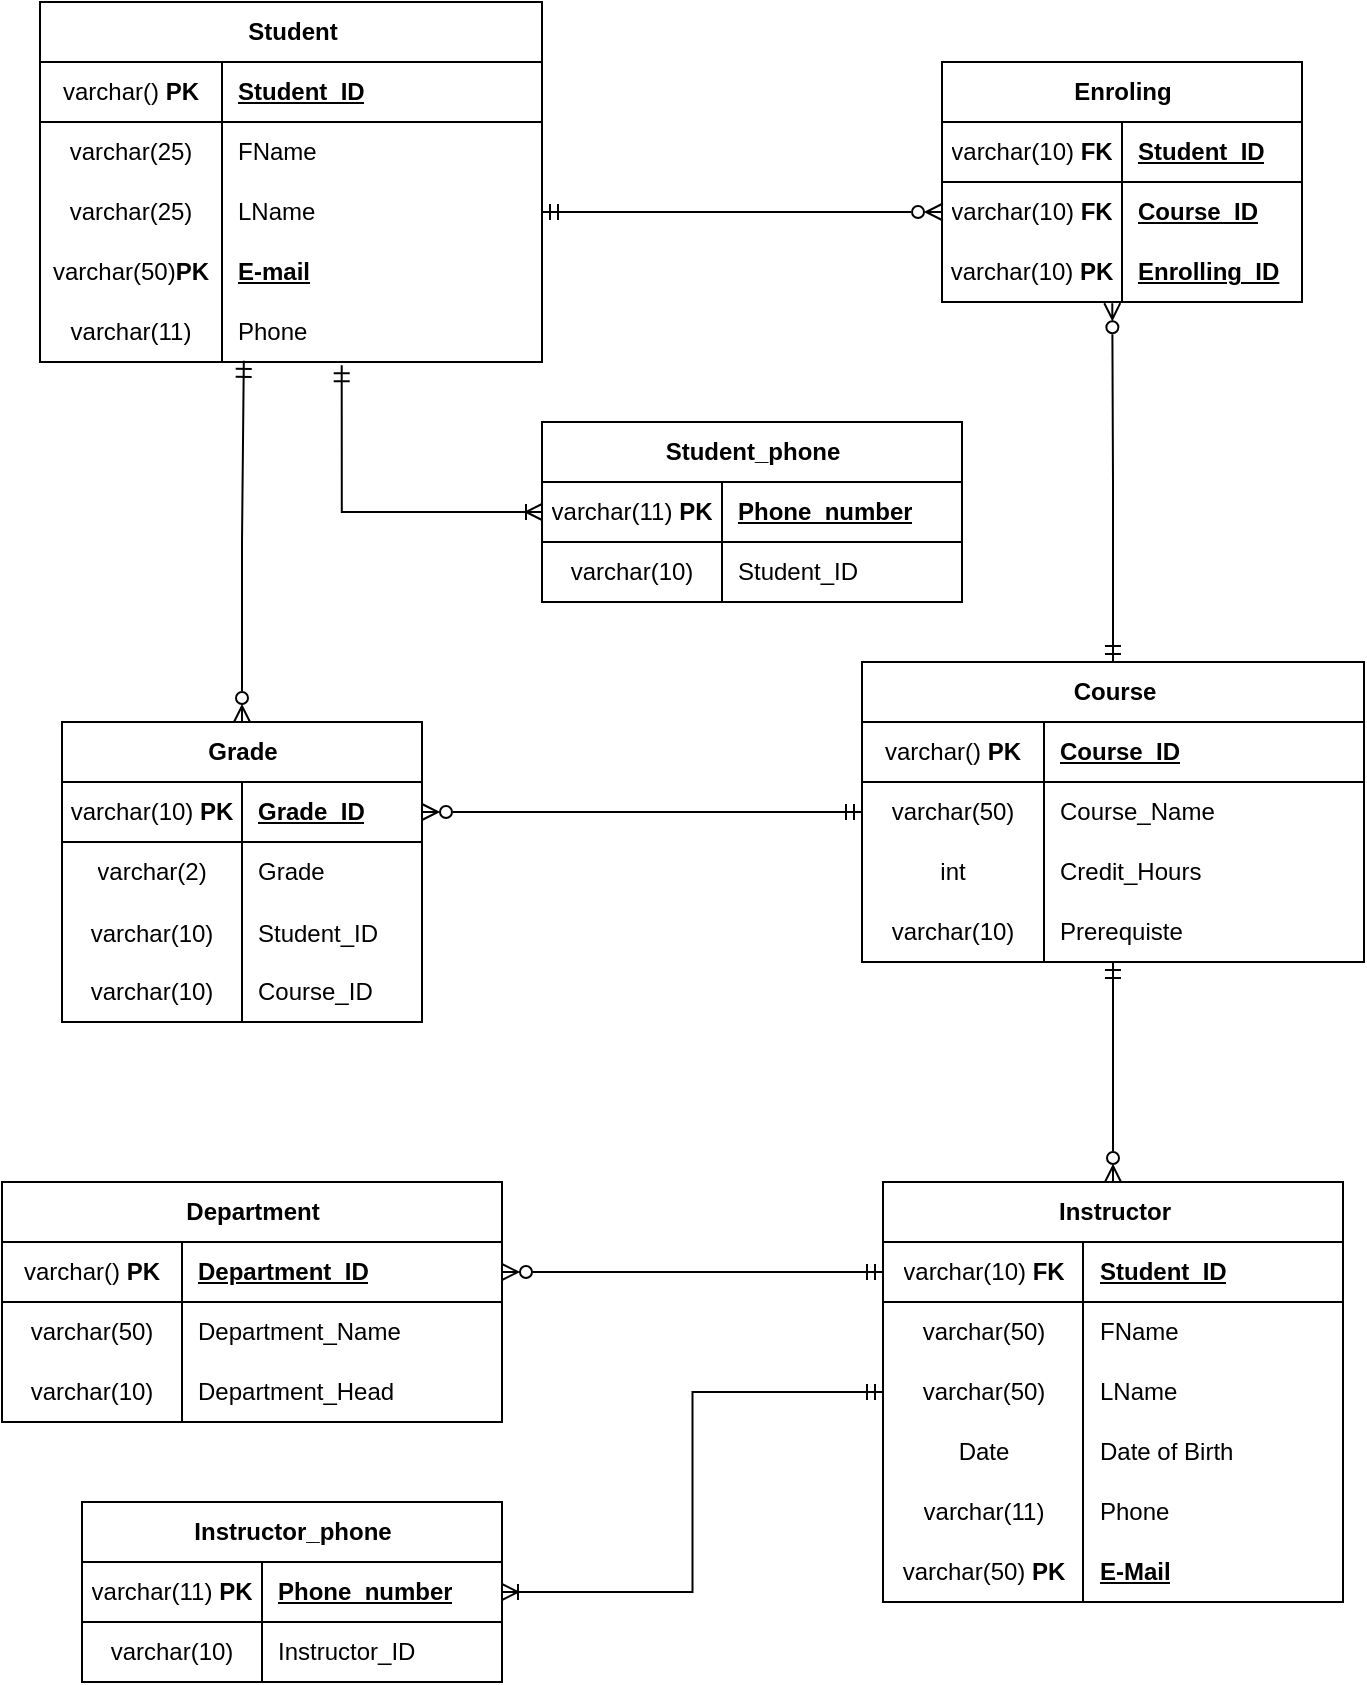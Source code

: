 <mxfile version="22.1.2" type="device">
  <diagram name="Page-1" id="hxo1ncXEdmAYNYc20beg">
    <mxGraphModel dx="717" dy="434" grid="1" gridSize="10" guides="1" tooltips="1" connect="1" arrows="1" fold="1" page="1" pageScale="1" pageWidth="850" pageHeight="1100" math="0" shadow="0">
      <root>
        <mxCell id="0" />
        <mxCell id="1" parent="0" />
        <mxCell id="z4cc5Bvgv0Oel_dFG1WZ-1" value="Student" style="shape=table;startSize=30;container=1;collapsible=1;childLayout=tableLayout;fixedRows=1;rowLines=0;fontStyle=1;align=center;resizeLast=1;html=1;" parent="1" vertex="1">
          <mxGeometry x="39" y="50" width="251" height="180" as="geometry">
            <mxRectangle x="40" y="50" width="90" height="30" as="alternateBounds" />
          </mxGeometry>
        </mxCell>
        <mxCell id="z4cc5Bvgv0Oel_dFG1WZ-2" value="" style="shape=tableRow;horizontal=0;startSize=0;swimlaneHead=0;swimlaneBody=0;fillColor=none;collapsible=0;dropTarget=0;points=[[0,0.5],[1,0.5]];portConstraint=eastwest;top=0;left=0;right=0;bottom=1;" parent="z4cc5Bvgv0Oel_dFG1WZ-1" vertex="1">
          <mxGeometry y="30" width="251" height="30" as="geometry" />
        </mxCell>
        <mxCell id="z4cc5Bvgv0Oel_dFG1WZ-3" value="&lt;span style=&quot;font-weight: normal;&quot;&gt;varchar() &lt;/span&gt;PK" style="shape=partialRectangle;connectable=0;fillColor=none;top=0;left=0;bottom=0;right=0;fontStyle=1;overflow=hidden;whiteSpace=wrap;html=1;" parent="z4cc5Bvgv0Oel_dFG1WZ-2" vertex="1">
          <mxGeometry width="91" height="30" as="geometry">
            <mxRectangle width="91" height="30" as="alternateBounds" />
          </mxGeometry>
        </mxCell>
        <mxCell id="z4cc5Bvgv0Oel_dFG1WZ-4" value="Student_ID" style="shape=partialRectangle;connectable=0;fillColor=none;top=0;left=0;bottom=0;right=0;align=left;spacingLeft=6;fontStyle=5;overflow=hidden;whiteSpace=wrap;html=1;" parent="z4cc5Bvgv0Oel_dFG1WZ-2" vertex="1">
          <mxGeometry x="91" width="160" height="30" as="geometry">
            <mxRectangle width="160" height="30" as="alternateBounds" />
          </mxGeometry>
        </mxCell>
        <mxCell id="z4cc5Bvgv0Oel_dFG1WZ-5" value="" style="shape=tableRow;horizontal=0;startSize=0;swimlaneHead=0;swimlaneBody=0;fillColor=none;collapsible=0;dropTarget=0;points=[[0,0.5],[1,0.5]];portConstraint=eastwest;top=0;left=0;right=0;bottom=0;" parent="z4cc5Bvgv0Oel_dFG1WZ-1" vertex="1">
          <mxGeometry y="60" width="251" height="30" as="geometry" />
        </mxCell>
        <mxCell id="z4cc5Bvgv0Oel_dFG1WZ-6" value="varchar(25)" style="shape=partialRectangle;connectable=0;fillColor=none;top=0;left=0;bottom=0;right=0;editable=1;overflow=hidden;whiteSpace=wrap;html=1;" parent="z4cc5Bvgv0Oel_dFG1WZ-5" vertex="1">
          <mxGeometry width="91" height="30" as="geometry">
            <mxRectangle width="91" height="30" as="alternateBounds" />
          </mxGeometry>
        </mxCell>
        <mxCell id="z4cc5Bvgv0Oel_dFG1WZ-7" value="FName" style="shape=partialRectangle;connectable=0;fillColor=none;top=0;left=0;bottom=0;right=0;align=left;spacingLeft=6;overflow=hidden;whiteSpace=wrap;html=1;" parent="z4cc5Bvgv0Oel_dFG1WZ-5" vertex="1">
          <mxGeometry x="91" width="160" height="30" as="geometry">
            <mxRectangle width="160" height="30" as="alternateBounds" />
          </mxGeometry>
        </mxCell>
        <mxCell id="z4cc5Bvgv0Oel_dFG1WZ-8" value="" style="shape=tableRow;horizontal=0;startSize=0;swimlaneHead=0;swimlaneBody=0;fillColor=none;collapsible=0;dropTarget=0;points=[[0,0.5],[1,0.5]];portConstraint=eastwest;top=0;left=0;right=0;bottom=0;" parent="z4cc5Bvgv0Oel_dFG1WZ-1" vertex="1">
          <mxGeometry y="90" width="251" height="30" as="geometry" />
        </mxCell>
        <mxCell id="z4cc5Bvgv0Oel_dFG1WZ-9" value="varchar(25)" style="shape=partialRectangle;connectable=0;fillColor=none;top=0;left=0;bottom=0;right=0;editable=1;overflow=hidden;whiteSpace=wrap;html=1;" parent="z4cc5Bvgv0Oel_dFG1WZ-8" vertex="1">
          <mxGeometry width="91" height="30" as="geometry">
            <mxRectangle width="91" height="30" as="alternateBounds" />
          </mxGeometry>
        </mxCell>
        <mxCell id="z4cc5Bvgv0Oel_dFG1WZ-10" value="LName" style="shape=partialRectangle;connectable=0;fillColor=none;top=0;left=0;bottom=0;right=0;align=left;spacingLeft=6;overflow=hidden;whiteSpace=wrap;html=1;" parent="z4cc5Bvgv0Oel_dFG1WZ-8" vertex="1">
          <mxGeometry x="91" width="160" height="30" as="geometry">
            <mxRectangle width="160" height="30" as="alternateBounds" />
          </mxGeometry>
        </mxCell>
        <mxCell id="z4cc5Bvgv0Oel_dFG1WZ-11" value="" style="shape=tableRow;horizontal=0;startSize=0;swimlaneHead=0;swimlaneBody=0;fillColor=none;collapsible=0;dropTarget=0;points=[[0,0.5],[1,0.5]];portConstraint=eastwest;top=0;left=0;right=0;bottom=0;" parent="z4cc5Bvgv0Oel_dFG1WZ-1" vertex="1">
          <mxGeometry y="120" width="251" height="30" as="geometry" />
        </mxCell>
        <mxCell id="z4cc5Bvgv0Oel_dFG1WZ-12" value="varchar(50)&lt;b&gt;PK&lt;/b&gt;" style="shape=partialRectangle;connectable=0;fillColor=none;top=0;left=0;bottom=0;right=0;editable=1;overflow=hidden;whiteSpace=wrap;html=1;" parent="z4cc5Bvgv0Oel_dFG1WZ-11" vertex="1">
          <mxGeometry width="91" height="30" as="geometry">
            <mxRectangle width="91" height="30" as="alternateBounds" />
          </mxGeometry>
        </mxCell>
        <mxCell id="z4cc5Bvgv0Oel_dFG1WZ-13" value="&lt;u&gt;&lt;b&gt;E-mail&lt;/b&gt;&lt;/u&gt;" style="shape=partialRectangle;connectable=0;fillColor=none;top=0;left=0;bottom=0;right=0;align=left;spacingLeft=6;overflow=hidden;whiteSpace=wrap;html=1;" parent="z4cc5Bvgv0Oel_dFG1WZ-11" vertex="1">
          <mxGeometry x="91" width="160" height="30" as="geometry">
            <mxRectangle width="160" height="30" as="alternateBounds" />
          </mxGeometry>
        </mxCell>
        <mxCell id="z4cc5Bvgv0Oel_dFG1WZ-14" value="" style="shape=tableRow;horizontal=0;startSize=0;swimlaneHead=0;swimlaneBody=0;fillColor=none;collapsible=0;dropTarget=0;points=[[0,0.5],[1,0.5]];portConstraint=eastwest;top=0;left=0;right=0;bottom=0;" parent="z4cc5Bvgv0Oel_dFG1WZ-1" vertex="1">
          <mxGeometry y="150" width="251" height="30" as="geometry" />
        </mxCell>
        <mxCell id="z4cc5Bvgv0Oel_dFG1WZ-15" value="varchar(11)" style="shape=partialRectangle;connectable=0;fillColor=none;top=0;left=0;bottom=0;right=0;editable=1;overflow=hidden;whiteSpace=wrap;html=1;" parent="z4cc5Bvgv0Oel_dFG1WZ-14" vertex="1">
          <mxGeometry width="91" height="30" as="geometry">
            <mxRectangle width="91" height="30" as="alternateBounds" />
          </mxGeometry>
        </mxCell>
        <mxCell id="z4cc5Bvgv0Oel_dFG1WZ-16" value="Phone" style="shape=partialRectangle;connectable=0;fillColor=none;top=0;left=0;bottom=0;right=0;align=left;spacingLeft=6;overflow=hidden;whiteSpace=wrap;html=1;" parent="z4cc5Bvgv0Oel_dFG1WZ-14" vertex="1">
          <mxGeometry x="91" width="160" height="30" as="geometry">
            <mxRectangle width="160" height="30" as="alternateBounds" />
          </mxGeometry>
        </mxCell>
        <mxCell id="z4cc5Bvgv0Oel_dFG1WZ-49" value="Enroling" style="shape=table;startSize=30;container=1;collapsible=1;childLayout=tableLayout;fixedRows=1;rowLines=0;fontStyle=1;align=center;resizeLast=1;html=1;" parent="1" vertex="1">
          <mxGeometry x="490" y="80" width="180" height="120" as="geometry">
            <mxRectangle x="40" y="50" width="90" height="30" as="alternateBounds" />
          </mxGeometry>
        </mxCell>
        <mxCell id="z4cc5Bvgv0Oel_dFG1WZ-50" value="" style="shape=tableRow;horizontal=0;startSize=0;swimlaneHead=0;swimlaneBody=0;fillColor=none;collapsible=0;dropTarget=0;points=[[0,0.5],[1,0.5]];portConstraint=eastwest;top=0;left=0;right=0;bottom=1;" parent="z4cc5Bvgv0Oel_dFG1WZ-49" vertex="1">
          <mxGeometry y="30" width="180" height="30" as="geometry" />
        </mxCell>
        <mxCell id="z4cc5Bvgv0Oel_dFG1WZ-51" value="&lt;span style=&quot;font-weight: normal;&quot;&gt;varchar(10)&lt;/span&gt;&amp;nbsp;FK" style="shape=partialRectangle;connectable=0;fillColor=none;top=0;left=0;bottom=0;right=0;fontStyle=1;overflow=hidden;whiteSpace=wrap;html=1;" parent="z4cc5Bvgv0Oel_dFG1WZ-50" vertex="1">
          <mxGeometry width="90" height="30" as="geometry">
            <mxRectangle width="90" height="30" as="alternateBounds" />
          </mxGeometry>
        </mxCell>
        <mxCell id="z4cc5Bvgv0Oel_dFG1WZ-52" value="Student_ID" style="shape=partialRectangle;connectable=0;fillColor=none;top=0;left=0;bottom=0;right=0;align=left;spacingLeft=6;fontStyle=5;overflow=hidden;whiteSpace=wrap;html=1;" parent="z4cc5Bvgv0Oel_dFG1WZ-50" vertex="1">
          <mxGeometry x="90" width="90" height="30" as="geometry">
            <mxRectangle width="90" height="30" as="alternateBounds" />
          </mxGeometry>
        </mxCell>
        <mxCell id="z4cc5Bvgv0Oel_dFG1WZ-53" value="" style="shape=tableRow;horizontal=0;startSize=0;swimlaneHead=0;swimlaneBody=0;fillColor=none;collapsible=0;dropTarget=0;points=[[0,0.5],[1,0.5]];portConstraint=eastwest;top=0;left=0;right=0;bottom=0;" parent="z4cc5Bvgv0Oel_dFG1WZ-49" vertex="1">
          <mxGeometry y="60" width="180" height="30" as="geometry" />
        </mxCell>
        <mxCell id="z4cc5Bvgv0Oel_dFG1WZ-54" value="varchar(10)&lt;b&gt; FK&lt;/b&gt;" style="shape=partialRectangle;connectable=0;fillColor=none;top=0;left=0;bottom=0;right=0;editable=1;overflow=hidden;whiteSpace=wrap;html=1;" parent="z4cc5Bvgv0Oel_dFG1WZ-53" vertex="1">
          <mxGeometry width="90" height="30" as="geometry">
            <mxRectangle width="90" height="30" as="alternateBounds" />
          </mxGeometry>
        </mxCell>
        <mxCell id="z4cc5Bvgv0Oel_dFG1WZ-55" value="&lt;b&gt;&lt;u&gt;Course_ID&lt;/u&gt;&lt;/b&gt;" style="shape=partialRectangle;connectable=0;fillColor=none;top=0;left=0;bottom=0;right=0;align=left;spacingLeft=6;overflow=hidden;whiteSpace=wrap;html=1;" parent="z4cc5Bvgv0Oel_dFG1WZ-53" vertex="1">
          <mxGeometry x="90" width="90" height="30" as="geometry">
            <mxRectangle width="90" height="30" as="alternateBounds" />
          </mxGeometry>
        </mxCell>
        <mxCell id="z4cc5Bvgv0Oel_dFG1WZ-94" value="" style="shape=tableRow;horizontal=0;startSize=0;swimlaneHead=0;swimlaneBody=0;fillColor=none;collapsible=0;dropTarget=0;points=[[0,0.5],[1,0.5]];portConstraint=eastwest;top=0;left=0;right=0;bottom=0;" parent="z4cc5Bvgv0Oel_dFG1WZ-49" vertex="1">
          <mxGeometry y="90" width="180" height="30" as="geometry" />
        </mxCell>
        <mxCell id="z4cc5Bvgv0Oel_dFG1WZ-95" value="varchar(10) &lt;b&gt;PK&lt;/b&gt;" style="shape=partialRectangle;connectable=0;fillColor=none;top=0;left=0;bottom=0;right=0;editable=1;overflow=hidden;whiteSpace=wrap;html=1;" parent="z4cc5Bvgv0Oel_dFG1WZ-94" vertex="1">
          <mxGeometry width="90" height="30" as="geometry">
            <mxRectangle width="90" height="30" as="alternateBounds" />
          </mxGeometry>
        </mxCell>
        <mxCell id="z4cc5Bvgv0Oel_dFG1WZ-96" value="&lt;b&gt;&lt;u&gt;Enrolling_ID&lt;/u&gt;&lt;/b&gt;" style="shape=partialRectangle;connectable=0;fillColor=none;top=0;left=0;bottom=0;right=0;align=left;spacingLeft=6;overflow=hidden;whiteSpace=wrap;html=1;" parent="z4cc5Bvgv0Oel_dFG1WZ-94" vertex="1">
          <mxGeometry x="90" width="90" height="30" as="geometry">
            <mxRectangle width="90" height="30" as="alternateBounds" />
          </mxGeometry>
        </mxCell>
        <mxCell id="z4cc5Bvgv0Oel_dFG1WZ-81" value="Grade" style="shape=table;startSize=30;container=1;collapsible=1;childLayout=tableLayout;fixedRows=1;rowLines=0;fontStyle=1;align=center;resizeLast=1;html=1;" parent="1" vertex="1">
          <mxGeometry x="50" y="410" width="180" height="150" as="geometry" />
        </mxCell>
        <mxCell id="z4cc5Bvgv0Oel_dFG1WZ-82" value="" style="shape=tableRow;horizontal=0;startSize=0;swimlaneHead=0;swimlaneBody=0;fillColor=none;collapsible=0;dropTarget=0;points=[[0,0.5],[1,0.5]];portConstraint=eastwest;top=0;left=0;right=0;bottom=1;" parent="z4cc5Bvgv0Oel_dFG1WZ-81" vertex="1">
          <mxGeometry y="30" width="180" height="30" as="geometry" />
        </mxCell>
        <mxCell id="z4cc5Bvgv0Oel_dFG1WZ-83" value="&lt;span style=&quot;font-weight: normal;&quot;&gt;varchar(10)&amp;nbsp;&lt;/span&gt;PK" style="shape=partialRectangle;connectable=0;fillColor=none;top=0;left=0;bottom=0;right=0;fontStyle=1;overflow=hidden;whiteSpace=wrap;html=1;" parent="z4cc5Bvgv0Oel_dFG1WZ-82" vertex="1">
          <mxGeometry width="90.0" height="30" as="geometry">
            <mxRectangle width="90.0" height="30" as="alternateBounds" />
          </mxGeometry>
        </mxCell>
        <mxCell id="z4cc5Bvgv0Oel_dFG1WZ-84" value="Grade_ID" style="shape=partialRectangle;connectable=0;fillColor=none;top=0;left=0;bottom=0;right=0;align=left;spacingLeft=6;fontStyle=5;overflow=hidden;whiteSpace=wrap;html=1;" parent="z4cc5Bvgv0Oel_dFG1WZ-82" vertex="1">
          <mxGeometry x="90.0" width="90.0" height="30" as="geometry">
            <mxRectangle width="90.0" height="30" as="alternateBounds" />
          </mxGeometry>
        </mxCell>
        <mxCell id="z4cc5Bvgv0Oel_dFG1WZ-85" value="" style="shape=tableRow;horizontal=0;startSize=0;swimlaneHead=0;swimlaneBody=0;fillColor=none;collapsible=0;dropTarget=0;points=[[0,0.5],[1,0.5]];portConstraint=eastwest;top=0;left=0;right=0;bottom=0;" parent="z4cc5Bvgv0Oel_dFG1WZ-81" vertex="1">
          <mxGeometry y="60" width="180" height="30" as="geometry" />
        </mxCell>
        <mxCell id="z4cc5Bvgv0Oel_dFG1WZ-86" value="varchar(2)" style="shape=partialRectangle;connectable=0;fillColor=none;top=0;left=0;bottom=0;right=0;editable=1;overflow=hidden;whiteSpace=wrap;html=1;" parent="z4cc5Bvgv0Oel_dFG1WZ-85" vertex="1">
          <mxGeometry width="90.0" height="30" as="geometry">
            <mxRectangle width="90.0" height="30" as="alternateBounds" />
          </mxGeometry>
        </mxCell>
        <mxCell id="z4cc5Bvgv0Oel_dFG1WZ-87" value="Grade" style="shape=partialRectangle;connectable=0;fillColor=none;top=0;left=0;bottom=0;right=0;align=left;spacingLeft=6;overflow=hidden;whiteSpace=wrap;html=1;" parent="z4cc5Bvgv0Oel_dFG1WZ-85" vertex="1">
          <mxGeometry x="90.0" width="90.0" height="30" as="geometry">
            <mxRectangle width="90.0" height="30" as="alternateBounds" />
          </mxGeometry>
        </mxCell>
        <mxCell id="qouSBNOsi_MxwKNb9FxR-80" value="" style="shape=tableRow;horizontal=0;startSize=0;swimlaneHead=0;swimlaneBody=0;fillColor=none;collapsible=0;dropTarget=0;points=[[0,0.5],[1,0.5]];portConstraint=eastwest;top=0;left=0;right=0;bottom=0;" vertex="1" parent="z4cc5Bvgv0Oel_dFG1WZ-81">
          <mxGeometry y="90" width="180" height="30" as="geometry" />
        </mxCell>
        <mxCell id="qouSBNOsi_MxwKNb9FxR-81" value="varchar(10)" style="shape=partialRectangle;connectable=0;fillColor=none;top=0;left=0;bottom=0;right=0;editable=1;overflow=hidden;" vertex="1" parent="qouSBNOsi_MxwKNb9FxR-80">
          <mxGeometry width="90.0" height="30" as="geometry">
            <mxRectangle width="90.0" height="30" as="alternateBounds" />
          </mxGeometry>
        </mxCell>
        <mxCell id="qouSBNOsi_MxwKNb9FxR-82" value="Student_ID" style="shape=partialRectangle;connectable=0;fillColor=none;top=0;left=0;bottom=0;right=0;align=left;spacingLeft=6;overflow=hidden;" vertex="1" parent="qouSBNOsi_MxwKNb9FxR-80">
          <mxGeometry x="90.0" width="90.0" height="30" as="geometry">
            <mxRectangle width="90.0" height="30" as="alternateBounds" />
          </mxGeometry>
        </mxCell>
        <mxCell id="qouSBNOsi_MxwKNb9FxR-83" value="" style="shape=tableRow;horizontal=0;startSize=0;swimlaneHead=0;swimlaneBody=0;fillColor=none;collapsible=0;dropTarget=0;points=[[0,0.5],[1,0.5]];portConstraint=eastwest;top=0;left=0;right=0;bottom=0;" vertex="1" parent="z4cc5Bvgv0Oel_dFG1WZ-81">
          <mxGeometry y="120" width="180" height="30" as="geometry" />
        </mxCell>
        <mxCell id="qouSBNOsi_MxwKNb9FxR-84" value="varchar(10)" style="shape=partialRectangle;connectable=0;fillColor=none;top=0;left=0;bottom=0;right=0;fontStyle=0;overflow=hidden;whiteSpace=wrap;html=1;" vertex="1" parent="qouSBNOsi_MxwKNb9FxR-83">
          <mxGeometry width="90.0" height="30" as="geometry">
            <mxRectangle width="90.0" height="30" as="alternateBounds" />
          </mxGeometry>
        </mxCell>
        <mxCell id="qouSBNOsi_MxwKNb9FxR-85" value="Course_ID" style="shape=partialRectangle;connectable=0;fillColor=none;top=0;left=0;bottom=0;right=0;align=left;spacingLeft=6;fontStyle=0;overflow=hidden;whiteSpace=wrap;html=1;" vertex="1" parent="qouSBNOsi_MxwKNb9FxR-83">
          <mxGeometry x="90.0" width="90.0" height="30" as="geometry">
            <mxRectangle width="90.0" height="30" as="alternateBounds" />
          </mxGeometry>
        </mxCell>
        <mxCell id="z4cc5Bvgv0Oel_dFG1WZ-97" style="edgeStyle=orthogonalEdgeStyle;rounded=0;orthogonalLoop=1;jettySize=auto;html=1;entryX=0;entryY=0.5;entryDx=0;entryDy=0;startArrow=ERmandOne;startFill=0;endArrow=ERzeroToMany;endFill=0;" parent="1" source="z4cc5Bvgv0Oel_dFG1WZ-8" target="z4cc5Bvgv0Oel_dFG1WZ-53" edge="1">
          <mxGeometry relative="1" as="geometry" />
        </mxCell>
        <mxCell id="z4cc5Bvgv0Oel_dFG1WZ-98" style="edgeStyle=orthogonalEdgeStyle;rounded=0;orthogonalLoop=1;jettySize=auto;html=1;entryX=0.406;entryY=0.98;entryDx=0;entryDy=0;entryPerimeter=0;endArrow=ERmandOne;endFill=0;startArrow=ERzeroToMany;startFill=0;" parent="1" source="z4cc5Bvgv0Oel_dFG1WZ-81" target="z4cc5Bvgv0Oel_dFG1WZ-14" edge="1">
          <mxGeometry relative="1" as="geometry">
            <mxPoint x="140" y="240" as="targetPoint" />
          </mxGeometry>
        </mxCell>
        <mxCell id="z4cc5Bvgv0Oel_dFG1WZ-99" value="Course" style="shape=table;startSize=30;container=1;collapsible=1;childLayout=tableLayout;fixedRows=1;rowLines=0;fontStyle=1;align=center;resizeLast=1;html=1;" parent="1" vertex="1">
          <mxGeometry x="450" y="380" width="251" height="150" as="geometry">
            <mxRectangle x="40" y="50" width="90" height="30" as="alternateBounds" />
          </mxGeometry>
        </mxCell>
        <mxCell id="z4cc5Bvgv0Oel_dFG1WZ-100" value="" style="shape=tableRow;horizontal=0;startSize=0;swimlaneHead=0;swimlaneBody=0;fillColor=none;collapsible=0;dropTarget=0;points=[[0,0.5],[1,0.5]];portConstraint=eastwest;top=0;left=0;right=0;bottom=1;" parent="z4cc5Bvgv0Oel_dFG1WZ-99" vertex="1">
          <mxGeometry y="30" width="251" height="30" as="geometry" />
        </mxCell>
        <mxCell id="z4cc5Bvgv0Oel_dFG1WZ-101" value="&lt;span style=&quot;font-weight: normal;&quot;&gt;varchar() &lt;/span&gt;PK" style="shape=partialRectangle;connectable=0;fillColor=none;top=0;left=0;bottom=0;right=0;fontStyle=1;overflow=hidden;whiteSpace=wrap;html=1;" parent="z4cc5Bvgv0Oel_dFG1WZ-100" vertex="1">
          <mxGeometry width="91" height="30" as="geometry">
            <mxRectangle width="91" height="30" as="alternateBounds" />
          </mxGeometry>
        </mxCell>
        <mxCell id="z4cc5Bvgv0Oel_dFG1WZ-102" value="Course_ID" style="shape=partialRectangle;connectable=0;fillColor=none;top=0;left=0;bottom=0;right=0;align=left;spacingLeft=6;fontStyle=5;overflow=hidden;whiteSpace=wrap;html=1;" parent="z4cc5Bvgv0Oel_dFG1WZ-100" vertex="1">
          <mxGeometry x="91" width="160" height="30" as="geometry">
            <mxRectangle width="160" height="30" as="alternateBounds" />
          </mxGeometry>
        </mxCell>
        <mxCell id="z4cc5Bvgv0Oel_dFG1WZ-103" value="" style="shape=tableRow;horizontal=0;startSize=0;swimlaneHead=0;swimlaneBody=0;fillColor=none;collapsible=0;dropTarget=0;points=[[0,0.5],[1,0.5]];portConstraint=eastwest;top=0;left=0;right=0;bottom=0;" parent="z4cc5Bvgv0Oel_dFG1WZ-99" vertex="1">
          <mxGeometry y="60" width="251" height="30" as="geometry" />
        </mxCell>
        <mxCell id="z4cc5Bvgv0Oel_dFG1WZ-104" value="varchar(50)" style="shape=partialRectangle;connectable=0;fillColor=none;top=0;left=0;bottom=0;right=0;editable=1;overflow=hidden;whiteSpace=wrap;html=1;" parent="z4cc5Bvgv0Oel_dFG1WZ-103" vertex="1">
          <mxGeometry width="91" height="30" as="geometry">
            <mxRectangle width="91" height="30" as="alternateBounds" />
          </mxGeometry>
        </mxCell>
        <mxCell id="z4cc5Bvgv0Oel_dFG1WZ-105" value="Course_Name" style="shape=partialRectangle;connectable=0;fillColor=none;top=0;left=0;bottom=0;right=0;align=left;spacingLeft=6;overflow=hidden;whiteSpace=wrap;html=1;" parent="z4cc5Bvgv0Oel_dFG1WZ-103" vertex="1">
          <mxGeometry x="91" width="160" height="30" as="geometry">
            <mxRectangle width="160" height="30" as="alternateBounds" />
          </mxGeometry>
        </mxCell>
        <mxCell id="z4cc5Bvgv0Oel_dFG1WZ-109" value="" style="shape=tableRow;horizontal=0;startSize=0;swimlaneHead=0;swimlaneBody=0;fillColor=none;collapsible=0;dropTarget=0;points=[[0,0.5],[1,0.5]];portConstraint=eastwest;top=0;left=0;right=0;bottom=0;" parent="z4cc5Bvgv0Oel_dFG1WZ-99" vertex="1">
          <mxGeometry y="90" width="251" height="30" as="geometry" />
        </mxCell>
        <mxCell id="z4cc5Bvgv0Oel_dFG1WZ-110" value="int" style="shape=partialRectangle;connectable=0;fillColor=none;top=0;left=0;bottom=0;right=0;editable=1;overflow=hidden;whiteSpace=wrap;html=1;" parent="z4cc5Bvgv0Oel_dFG1WZ-109" vertex="1">
          <mxGeometry width="91" height="30" as="geometry">
            <mxRectangle width="91" height="30" as="alternateBounds" />
          </mxGeometry>
        </mxCell>
        <mxCell id="z4cc5Bvgv0Oel_dFG1WZ-111" value="Credit_Hours" style="shape=partialRectangle;connectable=0;fillColor=none;top=0;left=0;bottom=0;right=0;align=left;spacingLeft=6;overflow=hidden;whiteSpace=wrap;html=1;" parent="z4cc5Bvgv0Oel_dFG1WZ-109" vertex="1">
          <mxGeometry x="91" width="160" height="30" as="geometry">
            <mxRectangle width="160" height="30" as="alternateBounds" />
          </mxGeometry>
        </mxCell>
        <mxCell id="z4cc5Bvgv0Oel_dFG1WZ-112" value="" style="shape=tableRow;horizontal=0;startSize=0;swimlaneHead=0;swimlaneBody=0;fillColor=none;collapsible=0;dropTarget=0;points=[[0,0.5],[1,0.5]];portConstraint=eastwest;top=0;left=0;right=0;bottom=0;" parent="z4cc5Bvgv0Oel_dFG1WZ-99" vertex="1">
          <mxGeometry y="120" width="251" height="30" as="geometry" />
        </mxCell>
        <mxCell id="z4cc5Bvgv0Oel_dFG1WZ-113" value="varchar(10)" style="shape=partialRectangle;connectable=0;fillColor=none;top=0;left=0;bottom=0;right=0;editable=1;overflow=hidden;whiteSpace=wrap;html=1;" parent="z4cc5Bvgv0Oel_dFG1WZ-112" vertex="1">
          <mxGeometry width="91" height="30" as="geometry">
            <mxRectangle width="91" height="30" as="alternateBounds" />
          </mxGeometry>
        </mxCell>
        <mxCell id="z4cc5Bvgv0Oel_dFG1WZ-114" value="Prerequiste" style="shape=partialRectangle;connectable=0;fillColor=none;top=0;left=0;bottom=0;right=0;align=left;spacingLeft=6;overflow=hidden;whiteSpace=wrap;html=1;" parent="z4cc5Bvgv0Oel_dFG1WZ-112" vertex="1">
          <mxGeometry x="91" width="160" height="30" as="geometry">
            <mxRectangle width="160" height="30" as="alternateBounds" />
          </mxGeometry>
        </mxCell>
        <mxCell id="z4cc5Bvgv0Oel_dFG1WZ-115" style="edgeStyle=orthogonalEdgeStyle;rounded=0;orthogonalLoop=1;jettySize=auto;html=1;entryX=0.473;entryY=1.02;entryDx=0;entryDy=0;entryPerimeter=0;startArrow=ERmandOne;startFill=0;endArrow=ERzeroToMany;endFill=0;" parent="1" source="z4cc5Bvgv0Oel_dFG1WZ-99" target="z4cc5Bvgv0Oel_dFG1WZ-94" edge="1">
          <mxGeometry relative="1" as="geometry" />
        </mxCell>
        <mxCell id="z4cc5Bvgv0Oel_dFG1WZ-116" style="edgeStyle=orthogonalEdgeStyle;rounded=0;orthogonalLoop=1;jettySize=auto;html=1;entryX=0;entryY=0.5;entryDx=0;entryDy=0;startArrow=ERzeroToMany;startFill=0;endArrow=ERmandOne;endFill=0;" parent="1" source="z4cc5Bvgv0Oel_dFG1WZ-82" target="z4cc5Bvgv0Oel_dFG1WZ-103" edge="1">
          <mxGeometry relative="1" as="geometry" />
        </mxCell>
        <mxCell id="z4cc5Bvgv0Oel_dFG1WZ-118" value="Department" style="shape=table;startSize=30;container=1;collapsible=1;childLayout=tableLayout;fixedRows=1;rowLines=0;fontStyle=1;align=center;resizeLast=1;html=1;" parent="1" vertex="1">
          <mxGeometry x="20" y="640" width="250" height="120" as="geometry">
            <mxRectangle x="40" y="50" width="90" height="30" as="alternateBounds" />
          </mxGeometry>
        </mxCell>
        <mxCell id="z4cc5Bvgv0Oel_dFG1WZ-119" value="" style="shape=tableRow;horizontal=0;startSize=0;swimlaneHead=0;swimlaneBody=0;fillColor=none;collapsible=0;dropTarget=0;points=[[0,0.5],[1,0.5]];portConstraint=eastwest;top=0;left=0;right=0;bottom=1;" parent="z4cc5Bvgv0Oel_dFG1WZ-118" vertex="1">
          <mxGeometry y="30" width="250" height="30" as="geometry" />
        </mxCell>
        <mxCell id="z4cc5Bvgv0Oel_dFG1WZ-120" value="&lt;span style=&quot;font-weight: normal;&quot;&gt;varchar()&lt;/span&gt;&amp;nbsp;PK" style="shape=partialRectangle;connectable=0;fillColor=none;top=0;left=0;bottom=0;right=0;fontStyle=1;overflow=hidden;whiteSpace=wrap;html=1;" parent="z4cc5Bvgv0Oel_dFG1WZ-119" vertex="1">
          <mxGeometry width="90" height="30" as="geometry">
            <mxRectangle width="90" height="30" as="alternateBounds" />
          </mxGeometry>
        </mxCell>
        <mxCell id="z4cc5Bvgv0Oel_dFG1WZ-121" value="Department_ID" style="shape=partialRectangle;connectable=0;fillColor=none;top=0;left=0;bottom=0;right=0;align=left;spacingLeft=6;fontStyle=5;overflow=hidden;whiteSpace=wrap;html=1;" parent="z4cc5Bvgv0Oel_dFG1WZ-119" vertex="1">
          <mxGeometry x="90" width="160" height="30" as="geometry">
            <mxRectangle width="160" height="30" as="alternateBounds" />
          </mxGeometry>
        </mxCell>
        <mxCell id="z4cc5Bvgv0Oel_dFG1WZ-122" value="" style="shape=tableRow;horizontal=0;startSize=0;swimlaneHead=0;swimlaneBody=0;fillColor=none;collapsible=0;dropTarget=0;points=[[0,0.5],[1,0.5]];portConstraint=eastwest;top=0;left=0;right=0;bottom=0;" parent="z4cc5Bvgv0Oel_dFG1WZ-118" vertex="1">
          <mxGeometry y="60" width="250" height="30" as="geometry" />
        </mxCell>
        <mxCell id="z4cc5Bvgv0Oel_dFG1WZ-123" value="varchar(50)" style="shape=partialRectangle;connectable=0;fillColor=none;top=0;left=0;bottom=0;right=0;editable=1;overflow=hidden;whiteSpace=wrap;html=1;" parent="z4cc5Bvgv0Oel_dFG1WZ-122" vertex="1">
          <mxGeometry width="90" height="30" as="geometry">
            <mxRectangle width="90" height="30" as="alternateBounds" />
          </mxGeometry>
        </mxCell>
        <mxCell id="z4cc5Bvgv0Oel_dFG1WZ-124" value="Department_Name" style="shape=partialRectangle;connectable=0;fillColor=none;top=0;left=0;bottom=0;right=0;align=left;spacingLeft=6;overflow=hidden;whiteSpace=wrap;html=1;" parent="z4cc5Bvgv0Oel_dFG1WZ-122" vertex="1">
          <mxGeometry x="90" width="160" height="30" as="geometry">
            <mxRectangle width="160" height="30" as="alternateBounds" />
          </mxGeometry>
        </mxCell>
        <mxCell id="z4cc5Bvgv0Oel_dFG1WZ-125" value="" style="shape=tableRow;horizontal=0;startSize=0;swimlaneHead=0;swimlaneBody=0;fillColor=none;collapsible=0;dropTarget=0;points=[[0,0.5],[1,0.5]];portConstraint=eastwest;top=0;left=0;right=0;bottom=0;" parent="z4cc5Bvgv0Oel_dFG1WZ-118" vertex="1">
          <mxGeometry y="90" width="250" height="30" as="geometry" />
        </mxCell>
        <mxCell id="z4cc5Bvgv0Oel_dFG1WZ-126" value="varchar(10)" style="shape=partialRectangle;connectable=0;fillColor=none;top=0;left=0;bottom=0;right=0;editable=1;overflow=hidden;whiteSpace=wrap;html=1;" parent="z4cc5Bvgv0Oel_dFG1WZ-125" vertex="1">
          <mxGeometry width="90" height="30" as="geometry">
            <mxRectangle width="90" height="30" as="alternateBounds" />
          </mxGeometry>
        </mxCell>
        <mxCell id="z4cc5Bvgv0Oel_dFG1WZ-127" value="Department_Head" style="shape=partialRectangle;connectable=0;fillColor=none;top=0;left=0;bottom=0;right=0;align=left;spacingLeft=6;overflow=hidden;whiteSpace=wrap;html=1;" parent="z4cc5Bvgv0Oel_dFG1WZ-125" vertex="1">
          <mxGeometry x="90" width="160" height="30" as="geometry">
            <mxRectangle width="160" height="30" as="alternateBounds" />
          </mxGeometry>
        </mxCell>
        <mxCell id="z4cc5Bvgv0Oel_dFG1WZ-138" value="Instructor" style="shape=table;startSize=30;container=1;collapsible=1;childLayout=tableLayout;fixedRows=1;rowLines=0;fontStyle=1;align=center;resizeLast=1;html=1;" parent="1" vertex="1">
          <mxGeometry x="460.5" y="640" width="230" height="210" as="geometry">
            <mxRectangle x="40" y="50" width="90" height="30" as="alternateBounds" />
          </mxGeometry>
        </mxCell>
        <mxCell id="z4cc5Bvgv0Oel_dFG1WZ-157" value="" style="shape=tableRow;horizontal=0;startSize=0;swimlaneHead=0;swimlaneBody=0;fillColor=none;collapsible=0;dropTarget=0;points=[[0,0.5],[1,0.5]];portConstraint=eastwest;top=0;left=0;right=0;bottom=1;" parent="z4cc5Bvgv0Oel_dFG1WZ-138" vertex="1">
          <mxGeometry y="30" width="230" height="30" as="geometry" />
        </mxCell>
        <mxCell id="z4cc5Bvgv0Oel_dFG1WZ-158" value="&lt;span style=&quot;font-weight: normal;&quot;&gt;varchar(10)&lt;/span&gt;&amp;nbsp;FK" style="shape=partialRectangle;connectable=0;fillColor=none;top=0;left=0;bottom=0;right=0;fontStyle=1;overflow=hidden;whiteSpace=wrap;html=1;" parent="z4cc5Bvgv0Oel_dFG1WZ-157" vertex="1">
          <mxGeometry width="100" height="30" as="geometry">
            <mxRectangle width="100" height="30" as="alternateBounds" />
          </mxGeometry>
        </mxCell>
        <mxCell id="z4cc5Bvgv0Oel_dFG1WZ-159" value="Student_ID" style="shape=partialRectangle;connectable=0;fillColor=none;top=0;left=0;bottom=0;right=0;align=left;spacingLeft=6;fontStyle=5;overflow=hidden;whiteSpace=wrap;html=1;" parent="z4cc5Bvgv0Oel_dFG1WZ-157" vertex="1">
          <mxGeometry x="100" width="130" height="30" as="geometry">
            <mxRectangle width="130" height="30" as="alternateBounds" />
          </mxGeometry>
        </mxCell>
        <mxCell id="z4cc5Bvgv0Oel_dFG1WZ-154" value="" style="shape=tableRow;horizontal=0;startSize=0;swimlaneHead=0;swimlaneBody=0;fillColor=none;collapsible=0;dropTarget=0;points=[[0,0.5],[1,0.5]];portConstraint=eastwest;top=0;left=0;right=0;bottom=0;" parent="z4cc5Bvgv0Oel_dFG1WZ-138" vertex="1">
          <mxGeometry y="60" width="230" height="30" as="geometry" />
        </mxCell>
        <mxCell id="z4cc5Bvgv0Oel_dFG1WZ-155" value="varchar(50)" style="shape=partialRectangle;connectable=0;fillColor=none;top=0;left=0;bottom=0;right=0;editable=1;overflow=hidden;whiteSpace=wrap;html=1;" parent="z4cc5Bvgv0Oel_dFG1WZ-154" vertex="1">
          <mxGeometry width="100" height="30" as="geometry">
            <mxRectangle width="100" height="30" as="alternateBounds" />
          </mxGeometry>
        </mxCell>
        <mxCell id="z4cc5Bvgv0Oel_dFG1WZ-156" value="FName" style="shape=partialRectangle;connectable=0;fillColor=none;top=0;left=0;bottom=0;right=0;align=left;spacingLeft=6;overflow=hidden;whiteSpace=wrap;html=1;" parent="z4cc5Bvgv0Oel_dFG1WZ-154" vertex="1">
          <mxGeometry x="100" width="130" height="30" as="geometry">
            <mxRectangle width="130" height="30" as="alternateBounds" />
          </mxGeometry>
        </mxCell>
        <mxCell id="z4cc5Bvgv0Oel_dFG1WZ-151" value="" style="shape=tableRow;horizontal=0;startSize=0;swimlaneHead=0;swimlaneBody=0;fillColor=none;collapsible=0;dropTarget=0;points=[[0,0.5],[1,0.5]];portConstraint=eastwest;top=0;left=0;right=0;bottom=0;" parent="z4cc5Bvgv0Oel_dFG1WZ-138" vertex="1">
          <mxGeometry y="90" width="230" height="30" as="geometry" />
        </mxCell>
        <mxCell id="z4cc5Bvgv0Oel_dFG1WZ-152" value="varchar(50)" style="shape=partialRectangle;connectable=0;fillColor=none;top=0;left=0;bottom=0;right=0;editable=1;overflow=hidden;whiteSpace=wrap;html=1;" parent="z4cc5Bvgv0Oel_dFG1WZ-151" vertex="1">
          <mxGeometry width="100" height="30" as="geometry">
            <mxRectangle width="100" height="30" as="alternateBounds" />
          </mxGeometry>
        </mxCell>
        <mxCell id="z4cc5Bvgv0Oel_dFG1WZ-153" value="LName" style="shape=partialRectangle;connectable=0;fillColor=none;top=0;left=0;bottom=0;right=0;align=left;spacingLeft=6;overflow=hidden;whiteSpace=wrap;html=1;" parent="z4cc5Bvgv0Oel_dFG1WZ-151" vertex="1">
          <mxGeometry x="100" width="130" height="30" as="geometry">
            <mxRectangle width="130" height="30" as="alternateBounds" />
          </mxGeometry>
        </mxCell>
        <mxCell id="z4cc5Bvgv0Oel_dFG1WZ-160" value="" style="shape=tableRow;horizontal=0;startSize=0;swimlaneHead=0;swimlaneBody=0;fillColor=none;collapsible=0;dropTarget=0;points=[[0,0.5],[1,0.5]];portConstraint=eastwest;top=0;left=0;right=0;bottom=0;" parent="z4cc5Bvgv0Oel_dFG1WZ-138" vertex="1">
          <mxGeometry y="120" width="230" height="30" as="geometry" />
        </mxCell>
        <mxCell id="z4cc5Bvgv0Oel_dFG1WZ-161" value="Date" style="shape=partialRectangle;connectable=0;fillColor=none;top=0;left=0;bottom=0;right=0;editable=1;overflow=hidden;whiteSpace=wrap;html=1;" parent="z4cc5Bvgv0Oel_dFG1WZ-160" vertex="1">
          <mxGeometry width="100" height="30" as="geometry">
            <mxRectangle width="100" height="30" as="alternateBounds" />
          </mxGeometry>
        </mxCell>
        <mxCell id="z4cc5Bvgv0Oel_dFG1WZ-162" value="Date of Birth" style="shape=partialRectangle;connectable=0;fillColor=none;top=0;left=0;bottom=0;right=0;align=left;spacingLeft=6;overflow=hidden;whiteSpace=wrap;html=1;" parent="z4cc5Bvgv0Oel_dFG1WZ-160" vertex="1">
          <mxGeometry x="100" width="130" height="30" as="geometry">
            <mxRectangle width="130" height="30" as="alternateBounds" />
          </mxGeometry>
        </mxCell>
        <mxCell id="z4cc5Bvgv0Oel_dFG1WZ-163" value="" style="shape=tableRow;horizontal=0;startSize=0;swimlaneHead=0;swimlaneBody=0;fillColor=none;collapsible=0;dropTarget=0;points=[[0,0.5],[1,0.5]];portConstraint=eastwest;top=0;left=0;right=0;bottom=0;" parent="z4cc5Bvgv0Oel_dFG1WZ-138" vertex="1">
          <mxGeometry y="150" width="230" height="30" as="geometry" />
        </mxCell>
        <mxCell id="z4cc5Bvgv0Oel_dFG1WZ-164" value="varchar(11)" style="shape=partialRectangle;connectable=0;fillColor=none;top=0;left=0;bottom=0;right=0;editable=1;overflow=hidden;whiteSpace=wrap;html=1;" parent="z4cc5Bvgv0Oel_dFG1WZ-163" vertex="1">
          <mxGeometry width="100" height="30" as="geometry">
            <mxRectangle width="100" height="30" as="alternateBounds" />
          </mxGeometry>
        </mxCell>
        <mxCell id="z4cc5Bvgv0Oel_dFG1WZ-165" value="Phone" style="shape=partialRectangle;connectable=0;fillColor=none;top=0;left=0;bottom=0;right=0;align=left;spacingLeft=6;overflow=hidden;whiteSpace=wrap;html=1;" parent="z4cc5Bvgv0Oel_dFG1WZ-163" vertex="1">
          <mxGeometry x="100" width="130" height="30" as="geometry">
            <mxRectangle width="130" height="30" as="alternateBounds" />
          </mxGeometry>
        </mxCell>
        <mxCell id="z4cc5Bvgv0Oel_dFG1WZ-166" value="" style="shape=tableRow;horizontal=0;startSize=0;swimlaneHead=0;swimlaneBody=0;fillColor=none;collapsible=0;dropTarget=0;points=[[0,0.5],[1,0.5]];portConstraint=eastwest;top=0;left=0;right=0;bottom=0;" parent="z4cc5Bvgv0Oel_dFG1WZ-138" vertex="1">
          <mxGeometry y="180" width="230" height="30" as="geometry" />
        </mxCell>
        <mxCell id="z4cc5Bvgv0Oel_dFG1WZ-167" value="varchar(50)&lt;b&gt; PK&lt;/b&gt;" style="shape=partialRectangle;connectable=0;fillColor=none;top=0;left=0;bottom=0;right=0;editable=1;overflow=hidden;whiteSpace=wrap;html=1;" parent="z4cc5Bvgv0Oel_dFG1WZ-166" vertex="1">
          <mxGeometry width="100" height="30" as="geometry">
            <mxRectangle width="100" height="30" as="alternateBounds" />
          </mxGeometry>
        </mxCell>
        <mxCell id="z4cc5Bvgv0Oel_dFG1WZ-168" value="&lt;b&gt;&lt;u&gt;E-Mail&lt;/u&gt;&lt;/b&gt;" style="shape=partialRectangle;connectable=0;fillColor=none;top=0;left=0;bottom=0;right=0;align=left;spacingLeft=6;overflow=hidden;whiteSpace=wrap;html=1;" parent="z4cc5Bvgv0Oel_dFG1WZ-166" vertex="1">
          <mxGeometry x="100" width="130" height="30" as="geometry">
            <mxRectangle width="130" height="30" as="alternateBounds" />
          </mxGeometry>
        </mxCell>
        <mxCell id="z4cc5Bvgv0Oel_dFG1WZ-170" value="" style="endArrow=ERzeroToMany;html=1;rounded=0;entryX=0.5;entryY=0;entryDx=0;entryDy=0;startArrow=ERmandOne;startFill=0;endFill=0;" parent="1" source="z4cc5Bvgv0Oel_dFG1WZ-99" target="z4cc5Bvgv0Oel_dFG1WZ-138" edge="1">
          <mxGeometry relative="1" as="geometry">
            <mxPoint x="340" y="520" as="sourcePoint" />
            <mxPoint x="500" y="520" as="targetPoint" />
          </mxGeometry>
        </mxCell>
        <mxCell id="z4cc5Bvgv0Oel_dFG1WZ-171" style="edgeStyle=orthogonalEdgeStyle;rounded=0;orthogonalLoop=1;jettySize=auto;html=1;endArrow=ERmandOne;endFill=0;startArrow=ERzeroToMany;startFill=0;entryX=0;entryY=0.5;entryDx=0;entryDy=0;exitX=1;exitY=0.5;exitDx=0;exitDy=0;" parent="1" source="z4cc5Bvgv0Oel_dFG1WZ-119" edge="1" target="z4cc5Bvgv0Oel_dFG1WZ-157">
          <mxGeometry relative="1" as="geometry">
            <mxPoint x="460" y="770" as="targetPoint" />
            <mxPoint x="310" y="670" as="sourcePoint" />
            <Array as="points">
              <mxPoint x="270" y="685" />
              <mxPoint x="270" y="685" />
            </Array>
          </mxGeometry>
        </mxCell>
        <mxCell id="qouSBNOsi_MxwKNb9FxR-1" value="Student_phone" style="shape=table;startSize=30;container=1;collapsible=1;childLayout=tableLayout;fixedRows=1;rowLines=0;fontStyle=1;align=center;resizeLast=1;html=1;" vertex="1" parent="1">
          <mxGeometry x="290" y="260" width="210" height="90" as="geometry" />
        </mxCell>
        <mxCell id="qouSBNOsi_MxwKNb9FxR-2" value="" style="shape=tableRow;horizontal=0;startSize=0;swimlaneHead=0;swimlaneBody=0;fillColor=none;collapsible=0;dropTarget=0;points=[[0,0.5],[1,0.5]];portConstraint=eastwest;top=0;left=0;right=0;bottom=1;" vertex="1" parent="qouSBNOsi_MxwKNb9FxR-1">
          <mxGeometry y="30" width="210" height="30" as="geometry" />
        </mxCell>
        <mxCell id="qouSBNOsi_MxwKNb9FxR-3" value="&lt;span style=&quot;font-weight: normal;&quot;&gt;varchar(11)&amp;nbsp;&lt;/span&gt;PK" style="shape=partialRectangle;connectable=0;fillColor=none;top=0;left=0;bottom=0;right=0;fontStyle=1;overflow=hidden;whiteSpace=wrap;html=1;" vertex="1" parent="qouSBNOsi_MxwKNb9FxR-2">
          <mxGeometry width="90" height="30" as="geometry">
            <mxRectangle width="90" height="30" as="alternateBounds" />
          </mxGeometry>
        </mxCell>
        <mxCell id="qouSBNOsi_MxwKNb9FxR-4" value="Phone_number" style="shape=partialRectangle;connectable=0;fillColor=none;top=0;left=0;bottom=0;right=0;align=left;spacingLeft=6;fontStyle=5;overflow=hidden;whiteSpace=wrap;html=1;" vertex="1" parent="qouSBNOsi_MxwKNb9FxR-2">
          <mxGeometry x="90" width="120" height="30" as="geometry">
            <mxRectangle width="120" height="30" as="alternateBounds" />
          </mxGeometry>
        </mxCell>
        <mxCell id="qouSBNOsi_MxwKNb9FxR-5" value="" style="shape=tableRow;horizontal=0;startSize=0;swimlaneHead=0;swimlaneBody=0;fillColor=none;collapsible=0;dropTarget=0;points=[[0,0.5],[1,0.5]];portConstraint=eastwest;top=0;left=0;right=0;bottom=0;" vertex="1" parent="qouSBNOsi_MxwKNb9FxR-1">
          <mxGeometry y="60" width="210" height="30" as="geometry" />
        </mxCell>
        <mxCell id="qouSBNOsi_MxwKNb9FxR-6" value="varchar(10)" style="shape=partialRectangle;connectable=0;fillColor=none;top=0;left=0;bottom=0;right=0;editable=1;overflow=hidden;whiteSpace=wrap;html=1;" vertex="1" parent="qouSBNOsi_MxwKNb9FxR-5">
          <mxGeometry width="90" height="30" as="geometry">
            <mxRectangle width="90" height="30" as="alternateBounds" />
          </mxGeometry>
        </mxCell>
        <mxCell id="qouSBNOsi_MxwKNb9FxR-7" value="Student_ID" style="shape=partialRectangle;connectable=0;fillColor=none;top=0;left=0;bottom=0;right=0;align=left;spacingLeft=6;overflow=hidden;whiteSpace=wrap;html=1;" vertex="1" parent="qouSBNOsi_MxwKNb9FxR-5">
          <mxGeometry x="90" width="120" height="30" as="geometry">
            <mxRectangle width="120" height="30" as="alternateBounds" />
          </mxGeometry>
        </mxCell>
        <mxCell id="qouSBNOsi_MxwKNb9FxR-15" value="Instructor_phone" style="shape=table;startSize=30;container=1;collapsible=1;childLayout=tableLayout;fixedRows=1;rowLines=0;fontStyle=1;align=center;resizeLast=1;html=1;" vertex="1" parent="1">
          <mxGeometry x="60" y="800" width="210.0" height="90" as="geometry" />
        </mxCell>
        <mxCell id="qouSBNOsi_MxwKNb9FxR-16" value="" style="shape=tableRow;horizontal=0;startSize=0;swimlaneHead=0;swimlaneBody=0;fillColor=none;collapsible=0;dropTarget=0;points=[[0,0.5],[1,0.5]];portConstraint=eastwest;top=0;left=0;right=0;bottom=1;" vertex="1" parent="qouSBNOsi_MxwKNb9FxR-15">
          <mxGeometry y="30" width="210.0" height="30" as="geometry" />
        </mxCell>
        <mxCell id="qouSBNOsi_MxwKNb9FxR-17" value="&lt;span style=&quot;font-weight: normal;&quot;&gt;varchar(11)&amp;nbsp;&lt;/span&gt;PK" style="shape=partialRectangle;connectable=0;fillColor=none;top=0;left=0;bottom=0;right=0;fontStyle=1;overflow=hidden;whiteSpace=wrap;html=1;" vertex="1" parent="qouSBNOsi_MxwKNb9FxR-16">
          <mxGeometry width="90" height="30" as="geometry">
            <mxRectangle width="90" height="30" as="alternateBounds" />
          </mxGeometry>
        </mxCell>
        <mxCell id="qouSBNOsi_MxwKNb9FxR-18" value="Phone_number" style="shape=partialRectangle;connectable=0;fillColor=none;top=0;left=0;bottom=0;right=0;align=left;spacingLeft=6;fontStyle=5;overflow=hidden;whiteSpace=wrap;html=1;" vertex="1" parent="qouSBNOsi_MxwKNb9FxR-16">
          <mxGeometry x="90" width="120.0" height="30" as="geometry">
            <mxRectangle width="120.0" height="30" as="alternateBounds" />
          </mxGeometry>
        </mxCell>
        <mxCell id="qouSBNOsi_MxwKNb9FxR-19" value="" style="shape=tableRow;horizontal=0;startSize=0;swimlaneHead=0;swimlaneBody=0;fillColor=none;collapsible=0;dropTarget=0;points=[[0,0.5],[1,0.5]];portConstraint=eastwest;top=0;left=0;right=0;bottom=0;" vertex="1" parent="qouSBNOsi_MxwKNb9FxR-15">
          <mxGeometry y="60" width="210.0" height="30" as="geometry" />
        </mxCell>
        <mxCell id="qouSBNOsi_MxwKNb9FxR-20" value="varchar(10)" style="shape=partialRectangle;connectable=0;fillColor=none;top=0;left=0;bottom=0;right=0;editable=1;overflow=hidden;whiteSpace=wrap;html=1;" vertex="1" parent="qouSBNOsi_MxwKNb9FxR-19">
          <mxGeometry width="90" height="30" as="geometry">
            <mxRectangle width="90" height="30" as="alternateBounds" />
          </mxGeometry>
        </mxCell>
        <mxCell id="qouSBNOsi_MxwKNb9FxR-21" value="Instructor_ID" style="shape=partialRectangle;connectable=0;fillColor=none;top=0;left=0;bottom=0;right=0;align=left;spacingLeft=6;overflow=hidden;whiteSpace=wrap;html=1;" vertex="1" parent="qouSBNOsi_MxwKNb9FxR-19">
          <mxGeometry x="90" width="120.0" height="30" as="geometry">
            <mxRectangle width="120.0" height="30" as="alternateBounds" />
          </mxGeometry>
        </mxCell>
        <mxCell id="qouSBNOsi_MxwKNb9FxR-74" style="edgeStyle=orthogonalEdgeStyle;rounded=0;orthogonalLoop=1;jettySize=auto;html=1;entryX=0.601;entryY=1.054;entryDx=0;entryDy=0;entryPerimeter=0;exitX=0;exitY=0.5;exitDx=0;exitDy=0;startArrow=ERoneToMany;startFill=0;endArrow=ERmandOne;endFill=0;" edge="1" parent="1" source="qouSBNOsi_MxwKNb9FxR-2" target="z4cc5Bvgv0Oel_dFG1WZ-14">
          <mxGeometry relative="1" as="geometry">
            <Array as="points">
              <mxPoint x="190" y="305" />
            </Array>
          </mxGeometry>
        </mxCell>
        <mxCell id="qouSBNOsi_MxwKNb9FxR-86" style="edgeStyle=orthogonalEdgeStyle;rounded=0;orthogonalLoop=1;jettySize=auto;html=1;entryX=0;entryY=0.5;entryDx=0;entryDy=0;startArrow=ERoneToMany;startFill=0;endArrow=ERmandOne;endFill=0;" edge="1" parent="1" source="qouSBNOsi_MxwKNb9FxR-16" target="z4cc5Bvgv0Oel_dFG1WZ-151">
          <mxGeometry relative="1" as="geometry" />
        </mxCell>
      </root>
    </mxGraphModel>
  </diagram>
</mxfile>
